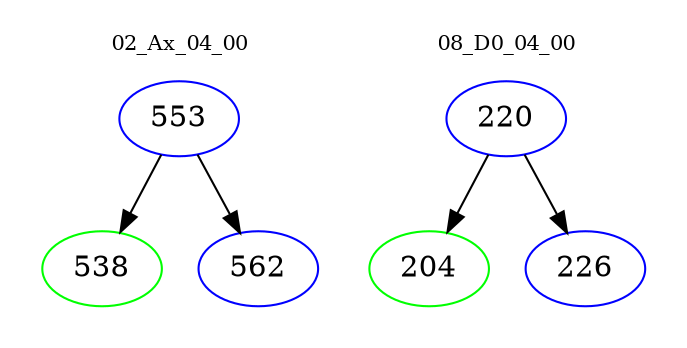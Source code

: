 digraph{
subgraph cluster_0 {
color = white
label = "02_Ax_04_00";
fontsize=10;
T0_553 [label="553", color="blue"]
T0_553 -> T0_538 [color="black"]
T0_538 [label="538", color="green"]
T0_553 -> T0_562 [color="black"]
T0_562 [label="562", color="blue"]
}
subgraph cluster_1 {
color = white
label = "08_D0_04_00";
fontsize=10;
T1_220 [label="220", color="blue"]
T1_220 -> T1_204 [color="black"]
T1_204 [label="204", color="green"]
T1_220 -> T1_226 [color="black"]
T1_226 [label="226", color="blue"]
}
}
